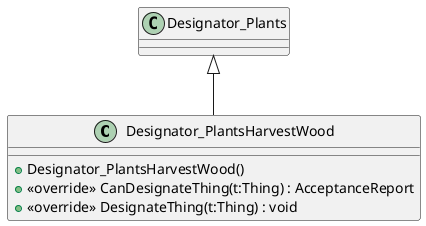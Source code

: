 @startuml
class Designator_PlantsHarvestWood {
    + Designator_PlantsHarvestWood()
    + <<override>> CanDesignateThing(t:Thing) : AcceptanceReport
    + <<override>> DesignateThing(t:Thing) : void
}
Designator_Plants <|-- Designator_PlantsHarvestWood
@enduml
